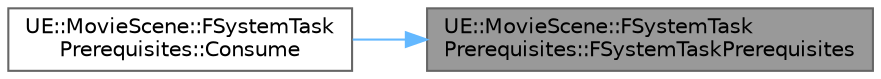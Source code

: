 digraph "UE::MovieScene::FSystemTaskPrerequisites::FSystemTaskPrerequisites"
{
 // INTERACTIVE_SVG=YES
 // LATEX_PDF_SIZE
  bgcolor="transparent";
  edge [fontname=Helvetica,fontsize=10,labelfontname=Helvetica,labelfontsize=10];
  node [fontname=Helvetica,fontsize=10,shape=box,height=0.2,width=0.4];
  rankdir="RL";
  Node1 [id="Node000001",label="UE::MovieScene::FSystemTask\lPrerequisites::FSystemTaskPrerequisites",height=0.2,width=0.4,color="gray40", fillcolor="grey60", style="filled", fontcolor="black",tooltip=" "];
  Node1 -> Node2 [id="edge1_Node000001_Node000002",dir="back",color="steelblue1",style="solid",tooltip=" "];
  Node2 [id="Node000002",label="UE::MovieScene::FSystemTask\lPrerequisites::Consume",height=0.2,width=0.4,color="grey40", fillcolor="white", style="filled",URL="$d3/d71/structUE_1_1MovieScene_1_1FSystemTaskPrerequisites.html#ac2a502d888fa6f300dc77b48ac12a9ae",tooltip=" "];
}
